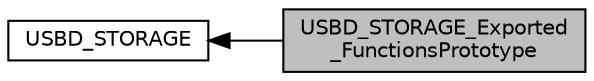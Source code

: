 digraph "USBD_STORAGE_Exported_FunctionsPrototype"
{
  edge [fontname="Helvetica",fontsize="10",labelfontname="Helvetica",labelfontsize="10"];
  node [fontname="Helvetica",fontsize="10",shape=record];
  rankdir=LR;
  Node0 [label="USBD_STORAGE_Exported\l_FunctionsPrototype",height=0.2,width=0.4,color="black", fillcolor="grey75", style="filled", fontcolor="black"];
  Node1 [label="USBD_STORAGE",height=0.2,width=0.4,color="black", fillcolor="white", style="filled",URL="$group___u_s_b_d___s_t_o_r_a_g_e.html",tooltip="usbd core module "];
  Node1->Node0 [shape=plaintext, dir="back", style="solid"];
}

